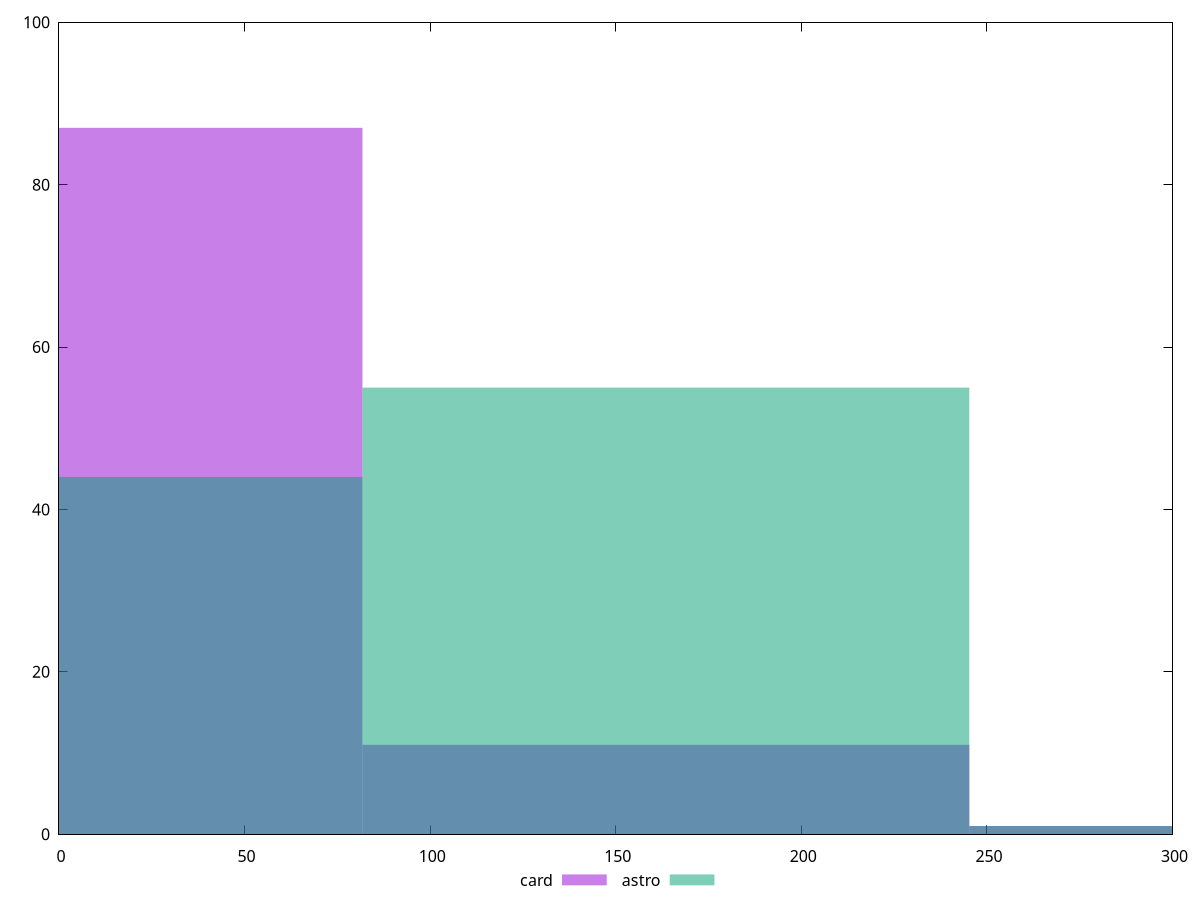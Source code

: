 reset

$card <<EOF
0 87
163.50544788761854 11
327.0108957752371 1
EOF

$astro <<EOF
327.0108957752371 1
163.50544788761854 55
0 44
EOF

set key outside below
set boxwidth 163.50544788761854
set xrange [0:300]
set yrange [0:100]
set trange [0:100]
set style fill transparent solid 0.5 noborder
set terminal svg size 640, 500 enhanced background rgb 'white'
set output "reports/report_00027_2021-02-24T12-40-31.850Z/unminified-javascript/comparison/histogram/2_vs_3.svg"

plot $card title "card" with boxes, \
     $astro title "astro" with boxes

reset
